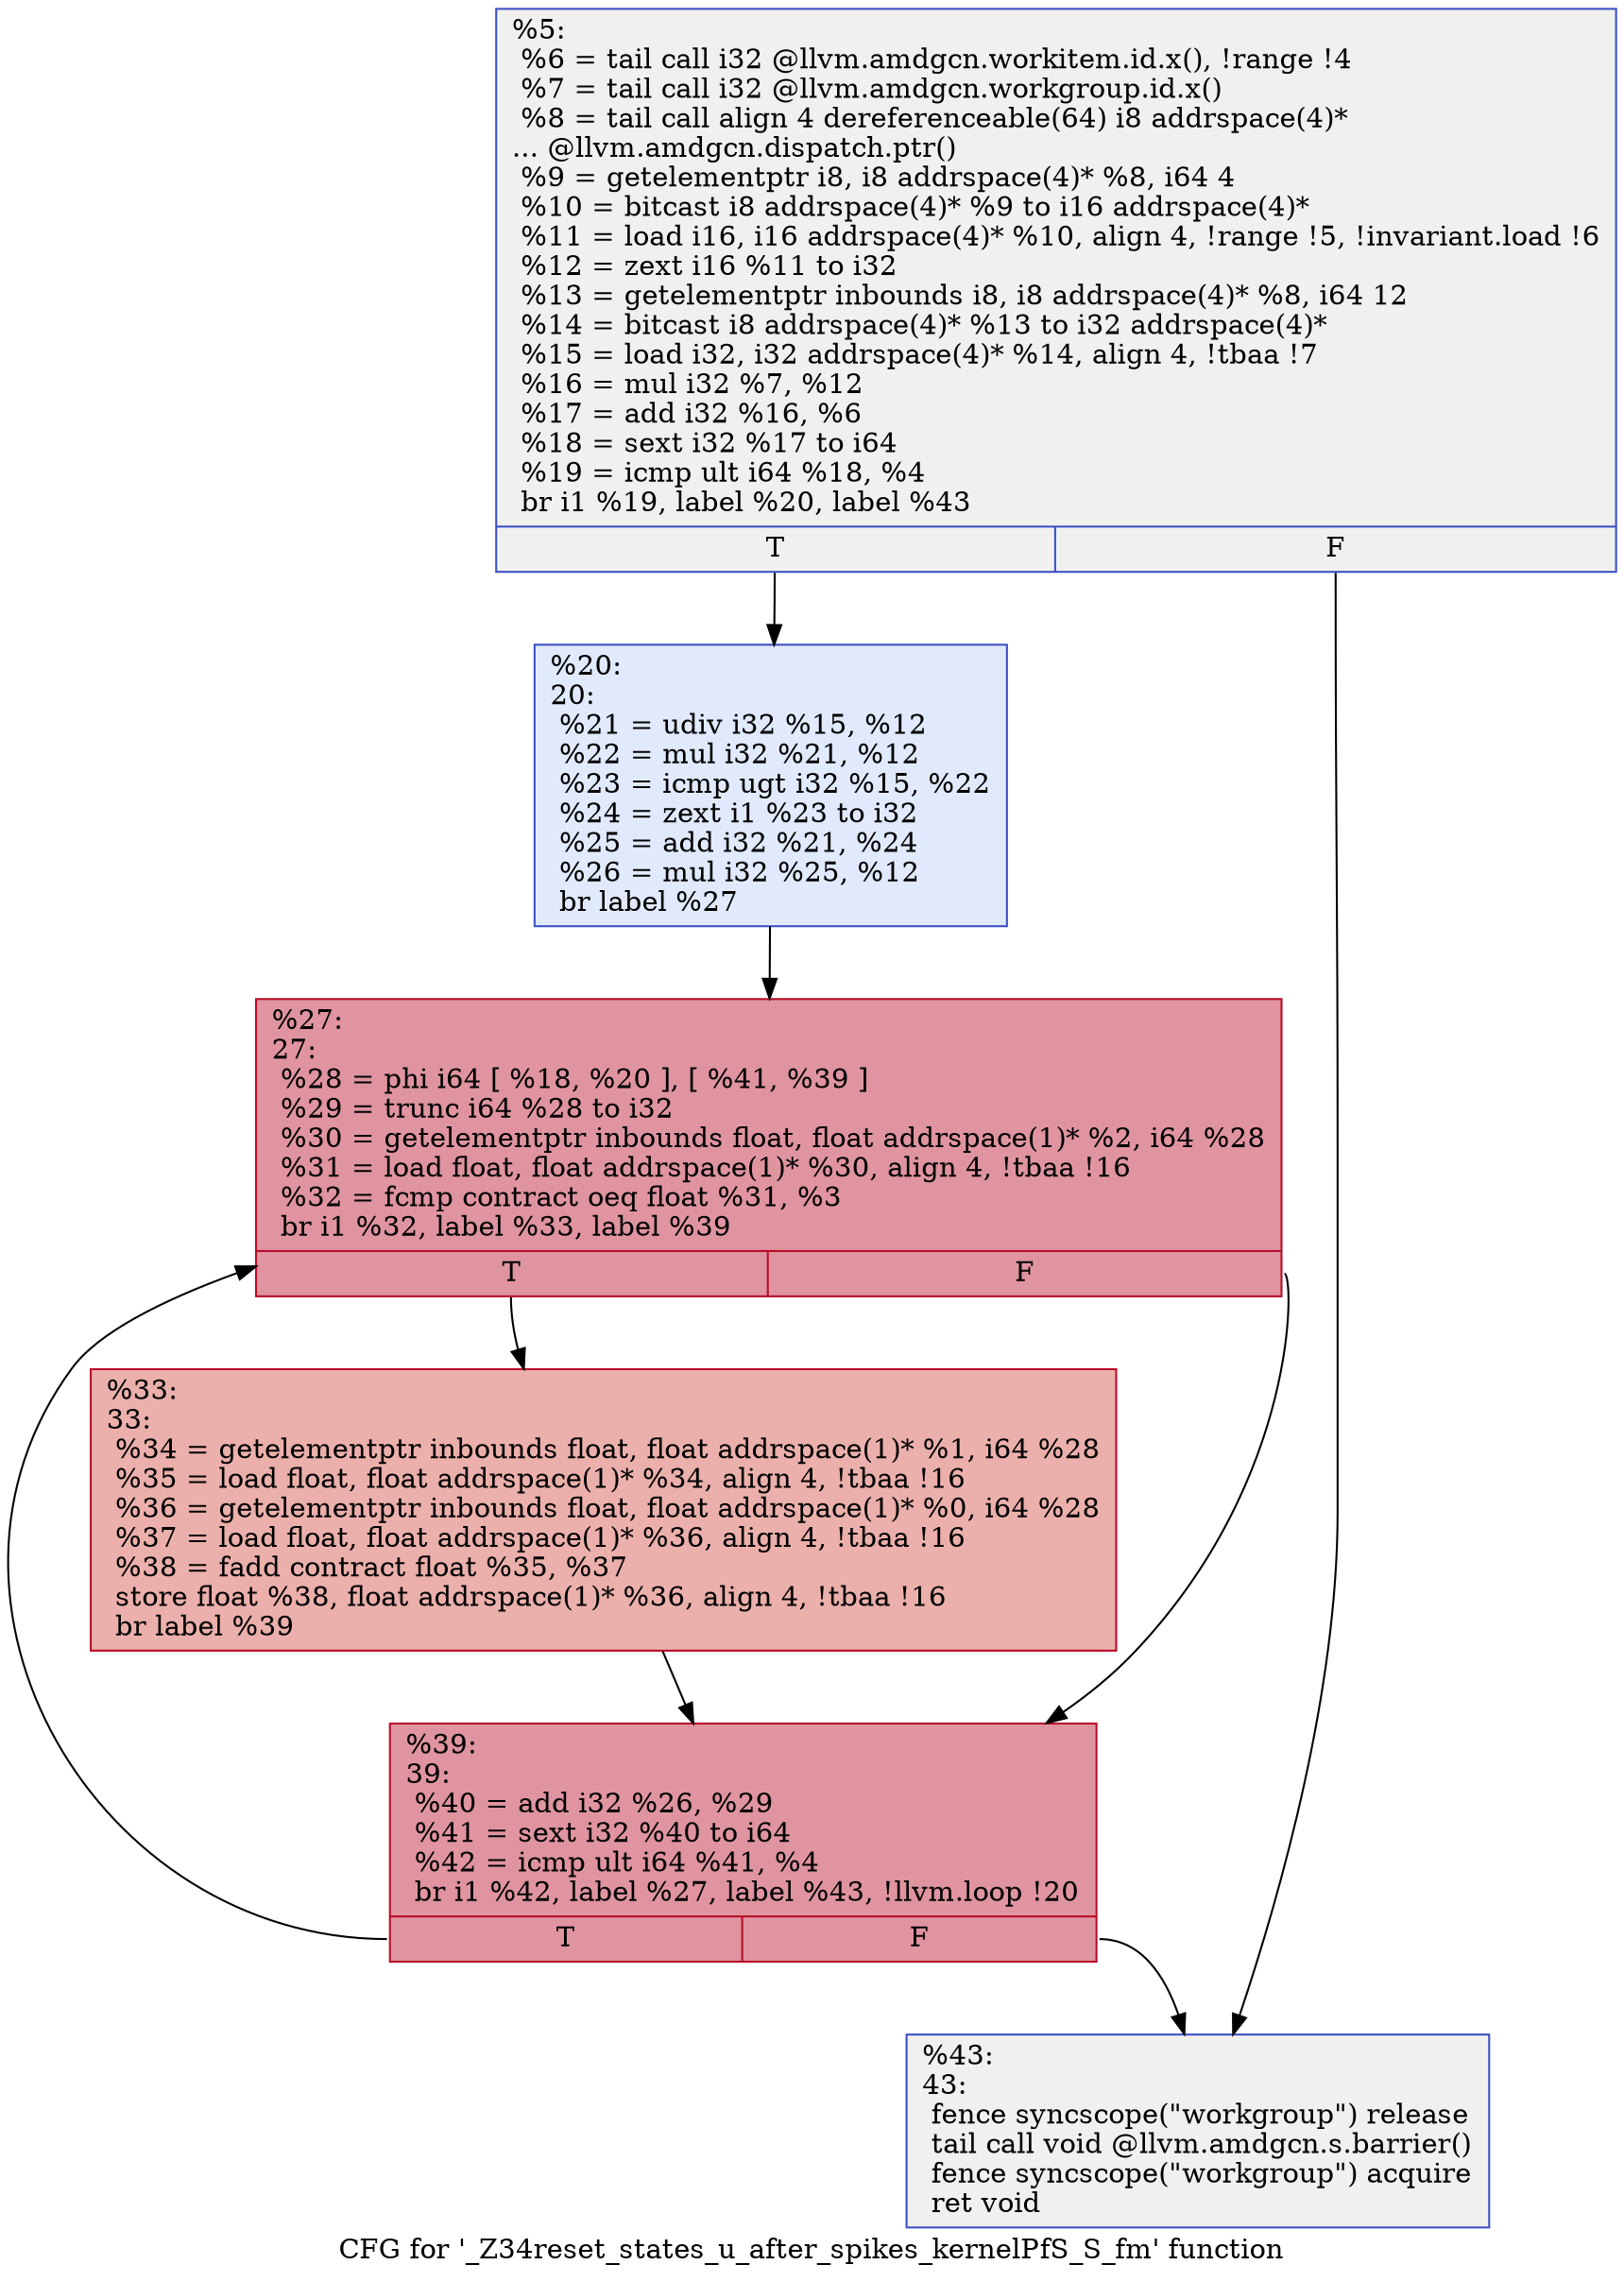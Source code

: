 digraph "CFG for '_Z34reset_states_u_after_spikes_kernelPfS_S_fm' function" {
	label="CFG for '_Z34reset_states_u_after_spikes_kernelPfS_S_fm' function";

	Node0x4792800 [shape=record,color="#3d50c3ff", style=filled, fillcolor="#dedcdb70",label="{%5:\l  %6 = tail call i32 @llvm.amdgcn.workitem.id.x(), !range !4\l  %7 = tail call i32 @llvm.amdgcn.workgroup.id.x()\l  %8 = tail call align 4 dereferenceable(64) i8 addrspace(4)*\l... @llvm.amdgcn.dispatch.ptr()\l  %9 = getelementptr i8, i8 addrspace(4)* %8, i64 4\l  %10 = bitcast i8 addrspace(4)* %9 to i16 addrspace(4)*\l  %11 = load i16, i16 addrspace(4)* %10, align 4, !range !5, !invariant.load !6\l  %12 = zext i16 %11 to i32\l  %13 = getelementptr inbounds i8, i8 addrspace(4)* %8, i64 12\l  %14 = bitcast i8 addrspace(4)* %13 to i32 addrspace(4)*\l  %15 = load i32, i32 addrspace(4)* %14, align 4, !tbaa !7\l  %16 = mul i32 %7, %12\l  %17 = add i32 %16, %6\l  %18 = sext i32 %17 to i64\l  %19 = icmp ult i64 %18, %4\l  br i1 %19, label %20, label %43\l|{<s0>T|<s1>F}}"];
	Node0x4792800:s0 -> Node0x4794af0;
	Node0x4792800:s1 -> Node0x4794b80;
	Node0x4794af0 [shape=record,color="#3d50c3ff", style=filled, fillcolor="#b9d0f970",label="{%20:\l20:                                               \l  %21 = udiv i32 %15, %12\l  %22 = mul i32 %21, %12\l  %23 = icmp ugt i32 %15, %22\l  %24 = zext i1 %23 to i32\l  %25 = add i32 %21, %24\l  %26 = mul i32 %25, %12\l  br label %27\l}"];
	Node0x4794af0 -> Node0x4795000;
	Node0x4795000 [shape=record,color="#b70d28ff", style=filled, fillcolor="#b70d2870",label="{%27:\l27:                                               \l  %28 = phi i64 [ %18, %20 ], [ %41, %39 ]\l  %29 = trunc i64 %28 to i32\l  %30 = getelementptr inbounds float, float addrspace(1)* %2, i64 %28\l  %31 = load float, float addrspace(1)* %30, align 4, !tbaa !16\l  %32 = fcmp contract oeq float %31, %3\l  br i1 %32, label %33, label %39\l|{<s0>T|<s1>F}}"];
	Node0x4795000:s0 -> Node0x47948e0;
	Node0x4795000:s1 -> Node0x47950c0;
	Node0x47948e0 [shape=record,color="#b70d28ff", style=filled, fillcolor="#d24b4070",label="{%33:\l33:                                               \l  %34 = getelementptr inbounds float, float addrspace(1)* %1, i64 %28\l  %35 = load float, float addrspace(1)* %34, align 4, !tbaa !16\l  %36 = getelementptr inbounds float, float addrspace(1)* %0, i64 %28\l  %37 = load float, float addrspace(1)* %36, align 4, !tbaa !16\l  %38 = fadd contract float %35, %37\l  store float %38, float addrspace(1)* %36, align 4, !tbaa !16\l  br label %39\l}"];
	Node0x47948e0 -> Node0x47950c0;
	Node0x47950c0 [shape=record,color="#b70d28ff", style=filled, fillcolor="#b70d2870",label="{%39:\l39:                                               \l  %40 = add i32 %26, %29\l  %41 = sext i32 %40 to i64\l  %42 = icmp ult i64 %41, %4\l  br i1 %42, label %27, label %43, !llvm.loop !20\l|{<s0>T|<s1>F}}"];
	Node0x47950c0:s0 -> Node0x4795000;
	Node0x47950c0:s1 -> Node0x4794b80;
	Node0x4794b80 [shape=record,color="#3d50c3ff", style=filled, fillcolor="#dedcdb70",label="{%43:\l43:                                               \l  fence syncscope(\"workgroup\") release\l  tail call void @llvm.amdgcn.s.barrier()\l  fence syncscope(\"workgroup\") acquire\l  ret void\l}"];
}
